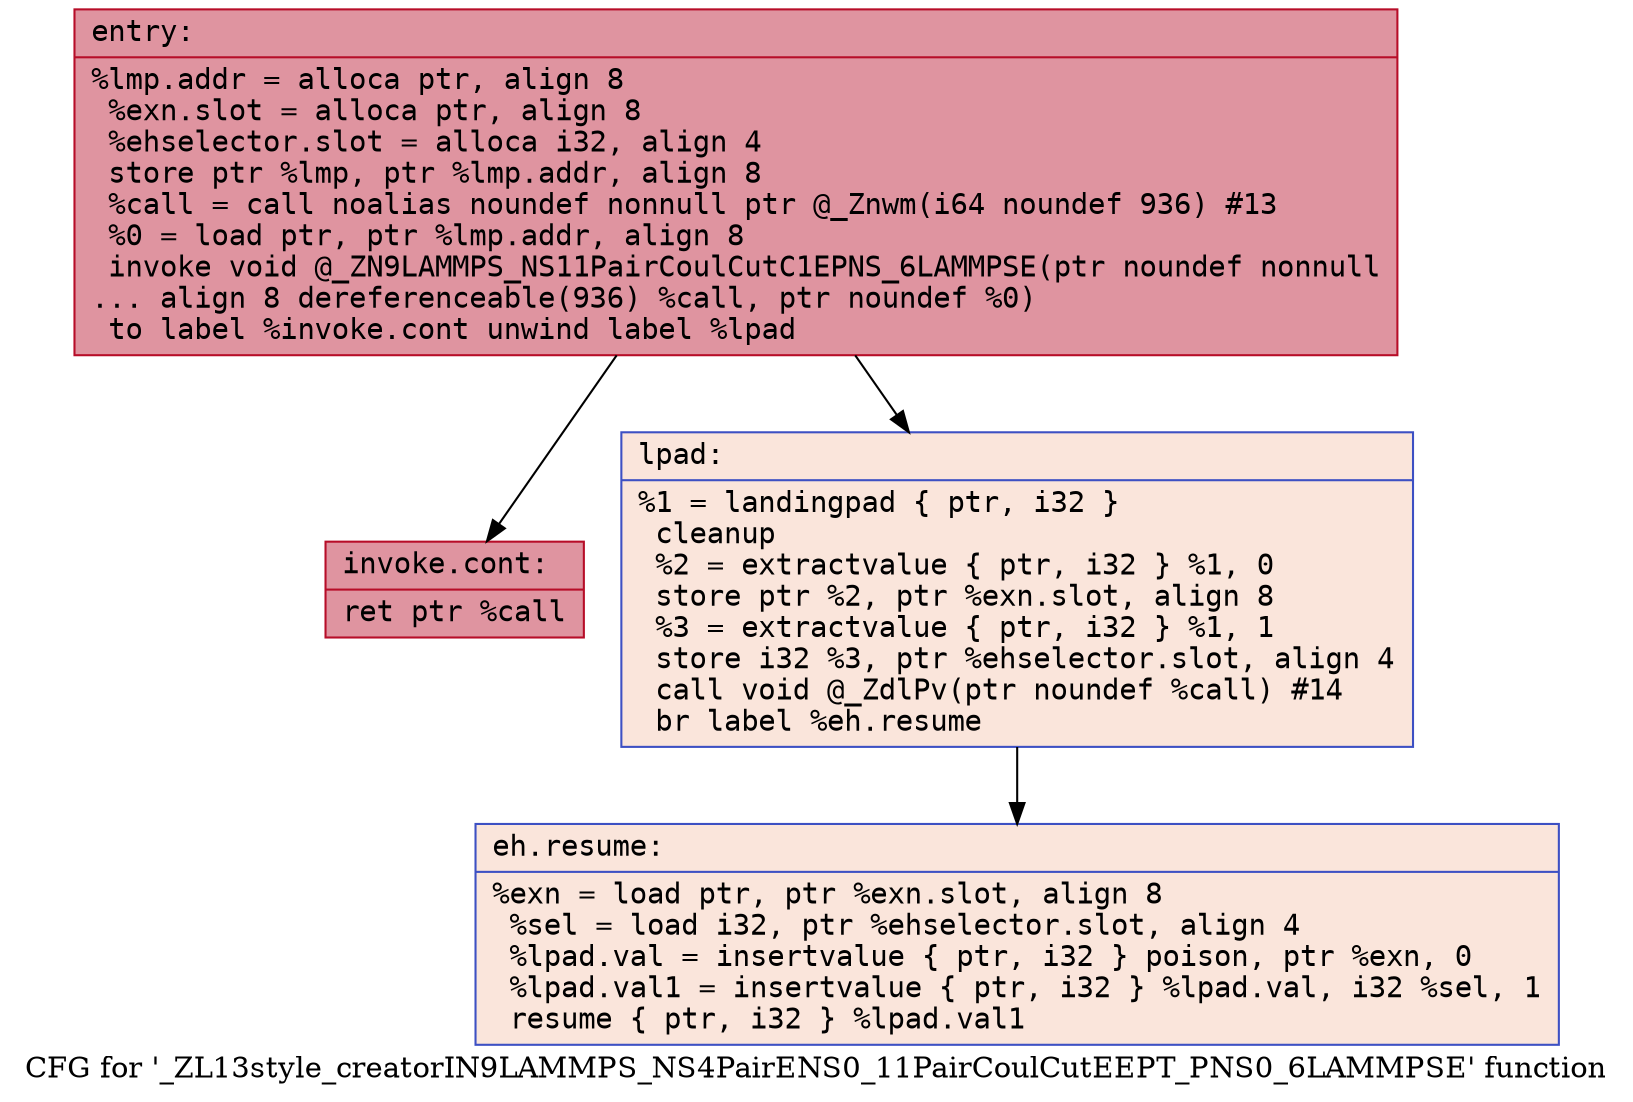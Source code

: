 digraph "CFG for '_ZL13style_creatorIN9LAMMPS_NS4PairENS0_11PairCoulCutEEPT_PNS0_6LAMMPSE' function" {
	label="CFG for '_ZL13style_creatorIN9LAMMPS_NS4PairENS0_11PairCoulCutEEPT_PNS0_6LAMMPSE' function";

	Node0x563a5dfec6b0 [shape=record,color="#b70d28ff", style=filled, fillcolor="#b70d2870" fontname="Courier",label="{entry:\l|  %lmp.addr = alloca ptr, align 8\l  %exn.slot = alloca ptr, align 8\l  %ehselector.slot = alloca i32, align 4\l  store ptr %lmp, ptr %lmp.addr, align 8\l  %call = call noalias noundef nonnull ptr @_Znwm(i64 noundef 936) #13\l  %0 = load ptr, ptr %lmp.addr, align 8\l  invoke void @_ZN9LAMMPS_NS11PairCoulCutC1EPNS_6LAMMPSE(ptr noundef nonnull\l... align 8 dereferenceable(936) %call, ptr noundef %0)\l          to label %invoke.cont unwind label %lpad\l}"];
	Node0x563a5dfec6b0 -> Node0x563a5df8f250[tooltip="entry -> invoke.cont\nProbability 100.00%" ];
	Node0x563a5dfec6b0 -> Node0x563a5dfed4b0[tooltip="entry -> lpad\nProbability 0.00%" ];
	Node0x563a5df8f250 [shape=record,color="#b70d28ff", style=filled, fillcolor="#b70d2870" fontname="Courier",label="{invoke.cont:\l|  ret ptr %call\l}"];
	Node0x563a5dfed4b0 [shape=record,color="#3d50c3ff", style=filled, fillcolor="#f4c5ad70" fontname="Courier",label="{lpad:\l|  %1 = landingpad \{ ptr, i32 \}\l          cleanup\l  %2 = extractvalue \{ ptr, i32 \} %1, 0\l  store ptr %2, ptr %exn.slot, align 8\l  %3 = extractvalue \{ ptr, i32 \} %1, 1\l  store i32 %3, ptr %ehselector.slot, align 4\l  call void @_ZdlPv(ptr noundef %call) #14\l  br label %eh.resume\l}"];
	Node0x563a5dfed4b0 -> Node0x563a5dfedc20[tooltip="lpad -> eh.resume\nProbability 100.00%" ];
	Node0x563a5dfedc20 [shape=record,color="#3d50c3ff", style=filled, fillcolor="#f4c5ad70" fontname="Courier",label="{eh.resume:\l|  %exn = load ptr, ptr %exn.slot, align 8\l  %sel = load i32, ptr %ehselector.slot, align 4\l  %lpad.val = insertvalue \{ ptr, i32 \} poison, ptr %exn, 0\l  %lpad.val1 = insertvalue \{ ptr, i32 \} %lpad.val, i32 %sel, 1\l  resume \{ ptr, i32 \} %lpad.val1\l}"];
}
